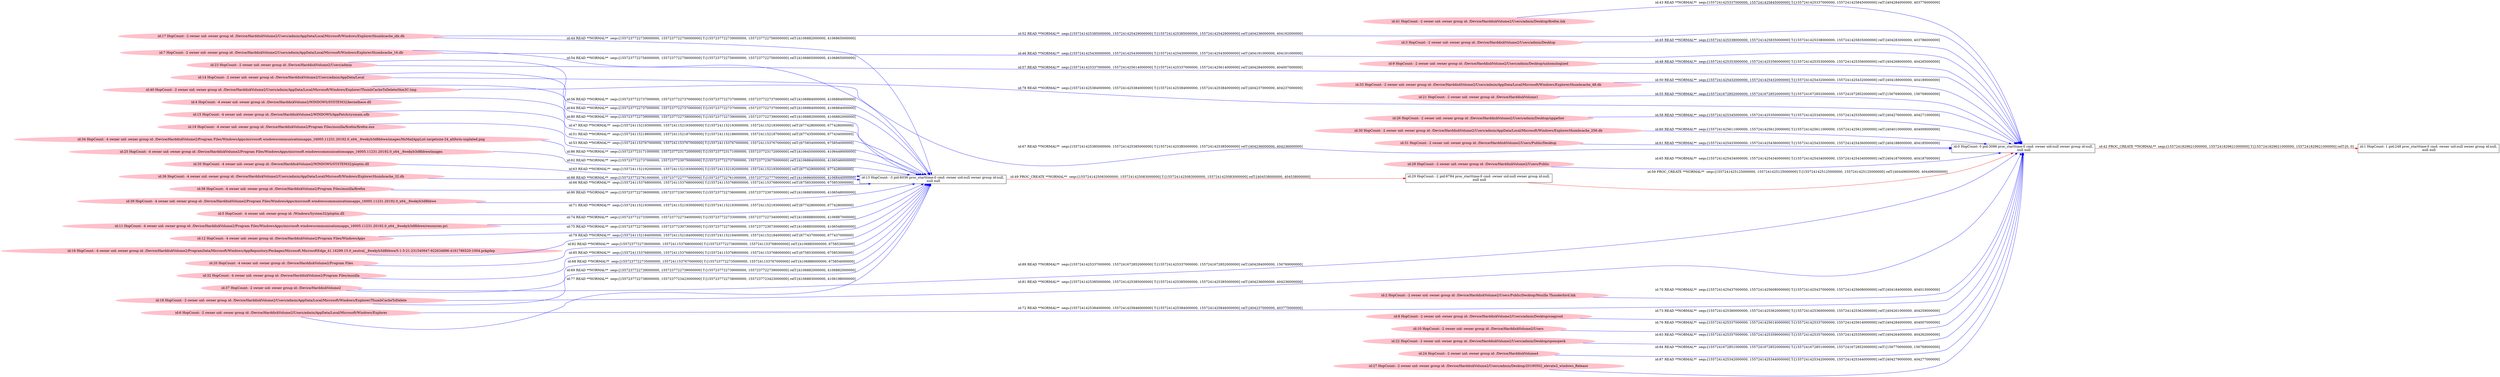 digraph  {
rankdir=LR
"0"[color=black,label="id:0 HopCount: 0 pid:3096 proc_starttime:0 cmd: owner uid:null owner group id:null,\n null null", shape=box,style=solid];
"1"[color=black,label="id:1 HopCount: 1 pid:248 proc_starttime:0 cmd: owner uid:null owner group id:null,\n null null", shape=box,style=solid];
"0" -> "1" [id=42,__obj="PROC_CREATE"color=red,label="id:42 PROC_CREATE **NORMAL**  seqs:[1557241829621000000, 1557241829621000000] T:[1557241829621000000, 1557241829621000000] relT:[0, 0]",style=solid];
"41"[color=pink,label="id:41 HopCount: -2 owner uid: owner group id: /Device/HarddiskVolume2/Users/admin/Desktop/firefox.lnk ", shape=oval,style=filled];
"41" -> "0" [id=43,__obj="READ"color=blue,label="id:43 READ **NORMAL**  seqs:[1557241425337000000, 1557241425845000000] T:[1557241425337000000, 1557241425845000000] relT:[404284000000, 403776000000]",style=solid];
"17"[color=pink,label="id:17 HopCount: -2 owner uid: owner group id: /Device/HarddiskVolume2/Users/admin/AppData/Local/Microsoft/Windows/Explorer/thumbcache_idx.db ", shape=oval,style=filled];
"13"[color=black,label="id:13 HopCount: -3 pid:6036 proc_starttime:0 cmd: owner uid:null owner group id:null,\n null null", shape=box,style=solid];
"17" -> "13" [id=44,__obj="READ"color=blue,label="id:44 READ **NORMAL**  seqs:[1557237722739000000, 1557237722756000000] T:[1557237722739000000, 1557237722756000000] relT:[4106882000000, 4106865000000]",style=solid];
"3"[color=pink,label="id:3 HopCount: -2 owner uid: owner group id: /Device/HarddiskVolume2/Users/admin/Desktop ", shape=oval,style=filled];
"3" -> "0" [id=45,__obj="READ"color=blue,label="id:45 READ **NORMAL**  seqs:[1557241425338000000, 1557241425835000000] T:[1557241425338000000, 1557241425835000000] relT:[404283000000, 403786000000]",style=solid];
"7"[color=pink,label="id:7 HopCount: -2 owner uid: owner group id: /Device/HarddiskVolume2/Users/admin/AppData/Local/Microsoft/Windows/Explorer/thumbcache_16.db ", shape=oval,style=filled];
"7" -> "0" [id=46,__obj="READ"color=blue,label="id:46 READ **NORMAL**  seqs:[1557241425430000000, 1557241425430000000] T:[1557241425430000000, 1557241425430000000] relT:[404191000000, 404191000000]",style=solid];
"4"[color=pink,label="id:4 HopCount: -4 owner uid: owner group id: /Device/HarddiskVolume2/WINDOWS/SYSTEM32/kernelbase.dll ", shape=oval,style=filled];
"4" -> "13" [id=47,__obj="READ"color=blue,label="id:47 READ **NORMAL**  seqs:[1557241152193000000, 1557241152193000000] T:[1557241152193000000, 1557241152193000000] relT:[677428000000, 677428000000]",style=solid];
"9"[color=pink,label="id:9 HopCount: -2 owner uid: owner group id: /Device/HarddiskVolume2/Users/admin/Desktop/unhomologized ", shape=oval,style=filled];
"9" -> "0" [id=48,__obj="READ"color=blue,label="id:48 READ **NORMAL**  seqs:[1557241425353000000, 1557241425356000000] T:[1557241425353000000, 1557241425356000000] relT:[404268000000, 404265000000]",style=solid];
"29"[color=black,label="id:29 HopCount: -2 pid:6784 proc_starttime:0 cmd: owner uid:null owner group id:null,\n null null", shape=box,style=solid];
"13" -> "29" [id=49,__obj="PROC_CREATE"color=red,label="id:49 PROC_CREATE **NORMAL**  seqs:[1557241425083000000, 1557241425083000000] T:[1557241425083000000, 1557241425083000000] relT:[404538000000, 404538000000]",style=solid];
"33"[color=pink,label="id:33 HopCount: -2 owner uid: owner group id: /Device/HarddiskVolume2/Users/admin/AppData/Local/Microsoft/Windows/Explorer/thumbcache_48.db ", shape=oval,style=filled];
"33" -> "0" [id=50,__obj="READ"color=blue,label="id:50 READ **NORMAL**  seqs:[1557241425432000000, 1557241425432000000] T:[1557241425432000000, 1557241425432000000] relT:[404189000000, 404189000000]",style=solid];
"15"[color=pink,label="id:15 HopCount: -4 owner uid: owner group id: /Device/HarddiskVolume2/WINDOWS/AppPatch/sysmain.sdb ", shape=oval,style=filled];
"15" -> "13" [id=51,__obj="READ"color=blue,label="id:51 READ **NORMAL**  seqs:[1557241152186000000, 1557241152187000000] T:[1557241152186000000, 1557241152187000000] relT:[677435000000, 677434000000]",style=solid];
"17" -> "0" [id=52,__obj="READ"color=blue,label="id:52 READ **NORMAL**  seqs:[1557241425385000000, 1557241425429000000] T:[1557241425385000000, 1557241425429000000] relT:[404236000000, 404192000000]",style=solid];
"19"[color=pink,label="id:19 HopCount: -4 owner uid: owner group id: /Device/HarddiskVolume2/Program Files/mozilla/firefox/firefox.exe ", shape=oval,style=filled];
"19" -> "13" [id=53,__obj="READ"color=blue,label="id:53 READ **NORMAL**  seqs:[1557241153767000000, 1557241153767000000] T:[1557241153767000000, 1557241153767000000] relT:[675854000000, 675854000000]",style=solid];
"7" -> "13" [id=54,__obj="READ"color=blue,label="id:54 READ **NORMAL**  seqs:[1557237722756000000, 1557237722756000000] T:[1557237722756000000, 1557237722756000000] relT:[4106865000000, 4106865000000]",style=solid];
"21"[color=pink,label="id:21 HopCount: -2 owner uid: owner group id: /Device/HarddiskVolume1 ", shape=oval,style=filled];
"21" -> "0" [id=55,__obj="READ"color=blue,label="id:55 READ **NORMAL**  seqs:[1557241672852000000, 1557241672852000000] T:[1557241672852000000, 1557241672852000000] relT:[156769000000, 156769000000]",style=solid];
"23"[color=pink,label="id:23 HopCount: -2 owner uid: owner group id: /Device/HarddiskVolume2/Users/admin ", shape=oval,style=filled];
"23" -> "13" [id=56,__obj="READ"color=blue,label="id:56 READ **NORMAL**  seqs:[1557237722737000000, 1557237722737000000] T:[1557237722737000000, 1557237722737000000] relT:[4106884000000, 4106884000000]",style=solid];
"23" -> "0" [id=57,__obj="READ"color=blue,label="id:57 READ **NORMAL**  seqs:[1557241425337000000, 1557241425614000000] T:[1557241425337000000, 1557241425614000000] relT:[404284000000, 404007000000]",style=solid];
"26"[color=pink,label="id:26 HopCount: -2 owner uid: owner group id: /Device/HarddiskVolume2/Users/admin/Desktop/upgather ", shape=oval,style=filled];
"26" -> "0" [id=58,__obj="READ"color=blue,label="id:58 READ **NORMAL**  seqs:[1557241425345000000, 1557241425350000000] T:[1557241425345000000, 1557241425350000000] relT:[404276000000, 404271000000]",style=solid];
"29" -> "0" [id=59,__obj="PROC_CREATE"color=red,label="id:59 PROC_CREATE **NORMAL**  seqs:[1557241425125000000, 1557241425125000000] T:[1557241425125000000, 1557241425125000000] relT:[404496000000, 404496000000]",style=solid];
"30"[color=pink,label="id:30 HopCount: -2 owner uid: owner group id: /Device/HarddiskVolume2/Users/admin/AppData/Local/Microsoft/Windows/Explorer/thumbcache_256.db ", shape=oval,style=filled];
"30" -> "0" [id=60,__obj="READ"color=blue,label="id:60 READ **NORMAL**  seqs:[1557241425611000000, 1557241425612000000] T:[1557241425611000000, 1557241425612000000] relT:[404010000000, 404009000000]",style=solid];
"31"[color=pink,label="id:31 HopCount: -2 owner uid: owner group id: /Device/HarddiskVolume2/Users/Public/Desktop ", shape=oval,style=filled];
"31" -> "0" [id=61,__obj="READ"color=blue,label="id:61 READ **NORMAL**  seqs:[1557241425433000000, 1557241425436000000] T:[1557241425433000000, 1557241425436000000] relT:[404188000000, 404185000000]",style=solid];
"25"[color=pink,label="id:25 HopCount: -4 owner uid: owner group id: /Device/HarddiskVolume2/Program Files/WindowsApps/microsoft.windowscommunicationsapps_16005.11231.20192.0_x64__8wekyb3d8bbwe/images ", shape=oval,style=filled];
"25" -> "13" [id=62,__obj="READ"color=blue,label="id:62 READ **NORMAL**  seqs:[1557237722737000000, 1557237723075000000] T:[1557237722737000000, 1557237723075000000] relT:[4106884000000, 4106546000000]",style=solid];
"35"[color=pink,label="id:35 HopCount: -4 owner uid: owner group id: /Device/HarddiskVolume2/WINDOWS/SYSTEM32/ploptin.dll ", shape=oval,style=filled];
"35" -> "13" [id=63,__obj="READ"color=blue,label="id:63 READ **NORMAL**  seqs:[1557241152192000000, 1557241152193000000] T:[1557241152192000000, 1557241152193000000] relT:[677429000000, 677428000000]",style=solid];
"14"[color=pink,label="id:14 HopCount: -2 owner uid: owner group id: /Device/HarddiskVolume2/Users/admin/AppData/Local ", shape=oval,style=filled];
"14" -> "13" [id=64,__obj="READ"color=blue,label="id:64 READ **NORMAL**  seqs:[1557237722737000000, 1557237722737000000] T:[1557237722737000000, 1557237722737000000] relT:[4106884000000, 4106884000000]",style=solid];
"28"[color=pink,label="id:28 HopCount: -2 owner uid: owner group id: /Device/HarddiskVolume2/Users/Public ", shape=oval,style=filled];
"28" -> "0" [id=65,__obj="READ"color=blue,label="id:65 READ **NORMAL**  seqs:[1557241425434000000, 1557241425434000000] T:[1557241425434000000, 1557241425434000000] relT:[404187000000, 404187000000]",style=solid];
"38"[color=pink,label="id:38 HopCount: -4 owner uid: owner group id: /Device/HarddiskVolume2/Program Files/mozilla/firefox ", shape=oval,style=filled];
"38" -> "13" [id=66,__obj="READ"color=blue,label="id:66 READ **NORMAL**  seqs:[1557241153768000000, 1557241153768000000] T:[1557241153768000000, 1557241153768000000] relT:[675853000000, 675853000000]",style=solid];
"40"[color=pink,label="id:40 HopCount: -2 owner uid: owner group id: /Device/HarddiskVolume2/Users/admin/AppData/Local/Microsoft/Windows/Explorer/ThumbCacheToDelete/thm3C.tmp ", shape=oval,style=filled];
"40" -> "0" [id=67,__obj="READ"color=blue,label="id:67 READ **NORMAL**  seqs:[1557241425385000000, 1557241425385000000] T:[1557241425385000000, 1557241425385000000] relT:[404236000000, 404236000000]",style=solid];
"37"[color=pink,label="id:37 HopCount: -2 owner uid: owner group id: /Device/HarddiskVolume2 ", shape=oval,style=filled];
"37" -> "13" [id=68,__obj="READ"color=blue,label="id:68 READ **NORMAL**  seqs:[1557237722735000000, 1557241153767000000] T:[1557237722735000000, 1557241153767000000] relT:[4106886000000, 675854000000]",style=solid];
"18"[color=pink,label="id:18 HopCount: -2 owner uid: owner group id: /Device/HarddiskVolume2/Users/admin/AppData/Local/Microsoft/Windows/Explorer/ThumbCacheToDelete ", shape=oval,style=filled];
"18" -> "13" [id=69,__obj="READ"color=blue,label="id:69 READ **NORMAL**  seqs:[1557237722739000000, 1557237722739000000] T:[1557237722739000000, 1557237722739000000] relT:[4106882000000, 4106882000000]",style=solid];
"2"[color=pink,label="id:2 HopCount: -2 owner uid: owner group id: /Device/HarddiskVolume2/Users/Public/Desktop/Mozilla Thunderbird.lnk ", shape=oval,style=filled];
"2" -> "0" [id=70,__obj="READ"color=blue,label="id:70 READ **NORMAL**  seqs:[1557241425437000000, 1557241425608000000] T:[1557241425437000000, 1557241425608000000] relT:[404184000000, 404013000000]",style=solid];
"5"[color=pink,label="id:5 HopCount: -4 owner uid: owner group id: /Windows/System32/ploptin.dll ", shape=oval,style=filled];
"5" -> "13" [id=71,__obj="READ"color=blue,label="id:71 READ **NORMAL**  seqs:[1557241152193000000, 1557241152193000000] T:[1557241152193000000, 1557241152193000000] relT:[677428000000, 677428000000]",style=solid];
"6"[color=pink,label="id:6 HopCount: -2 owner uid: owner group id: /Device/HarddiskVolume2/Users/admin/AppData/Local/Microsoft/Windows/Explorer ", shape=oval,style=filled];
"6" -> "0" [id=72,__obj="READ"color=blue,label="id:72 READ **NORMAL**  seqs:[1557241425384000000, 1557241425846000000] T:[1557241425384000000, 1557241425846000000] relT:[404237000000, 403775000000]",style=solid];
"8"[color=pink,label="id:8 HopCount: -2 owner uid: owner group id: /Device/HarddiskVolume2/Users/admin/Desktop/soaproot ", shape=oval,style=filled];
"8" -> "0" [id=73,__obj="READ"color=blue,label="id:73 READ **NORMAL**  seqs:[1557241425360000000, 1557241425362000000] T:[1557241425360000000, 1557241425362000000] relT:[404261000000, 404259000000]",style=solid];
"11"[color=pink,label="id:11 HopCount: -4 owner uid: owner group id: /Device/HarddiskVolume2/Program Files/WindowsApps/microsoft.windowscommunicationsapps_16005.11231.20192.0_x64__8wekyb3d8bbwe/resources.pri ", shape=oval,style=filled];
"11" -> "13" [id=74,__obj="READ"color=blue,label="id:74 READ **NORMAL**  seqs:[1557237722733000000, 1557237722734000000] T:[1557237722733000000, 1557237722734000000] relT:[4106888000000, 4106887000000]",style=solid];
"12"[color=pink,label="id:12 HopCount: -4 owner uid: owner group id: /Device/HarddiskVolume2/Program Files/WindowsApps ", shape=oval,style=filled];
"12" -> "13" [id=75,__obj="READ"color=blue,label="id:75 READ **NORMAL**  seqs:[1557237722736000000, 1557237723073000000] T:[1557237722736000000, 1557237723073000000] relT:[4106885000000, 4106548000000]",style=solid];
"10"[color=pink,label="id:10 HopCount: -2 owner uid: owner group id: /Device/HarddiskVolume2/Users ", shape=oval,style=filled];
"10" -> "0" [id=76,__obj="READ"color=blue,label="id:76 READ **NORMAL**  seqs:[1557241425337000000, 1557241425614000000] T:[1557241425337000000, 1557241425614000000] relT:[404284000000, 404007000000]",style=solid];
"6" -> "13" [id=77,__obj="READ"color=blue,label="id:77 READ **NORMAL**  seqs:[1557237722738000000, 1557237723423000000] T:[1557237722738000000, 1557237723423000000] relT:[4106883000000, 4106198000000]",style=solid];
"14" -> "0" [id=78,__obj="READ"color=blue,label="id:78 READ **NORMAL**  seqs:[1557241425384000000, 1557241425384000000] T:[1557241425384000000, 1557241425384000000] relT:[404237000000, 404237000000]",style=solid];
"16"[color=pink,label="id:16 HopCount: -4 owner uid: owner group id: /Device/HarddiskVolume2/ProgramData/Microsoft/Windows/AppRepository/Packages/Microsoft.MicrosoftEdge_41.16299.15.0_neutral__8wekyb3d8bbwe/S-1-5-21-231540947-922634896-4161786520-1004.pckgdep ", shape=oval,style=filled];
"16" -> "13" [id=79,__obj="READ"color=blue,label="id:79 READ **NORMAL**  seqs:[1557241152184000000, 1557241152184000000] T:[1557241152184000000, 1557241152184000000] relT:[677437000000, 677437000000]",style=solid];
"40" -> "13" [id=80,__obj="READ"color=blue,label="id:80 READ **NORMAL**  seqs:[1557237722739000000, 1557237722739000000] T:[1557237722739000000, 1557237722739000000] relT:[4106882000000, 4106882000000]",style=solid];
"18" -> "0" [id=81,__obj="READ"color=blue,label="id:81 READ **NORMAL**  seqs:[1557241425385000000, 1557241425385000000] T:[1557241425385000000, 1557241425385000000] relT:[404236000000, 404236000000]",style=solid];
"20"[color=pink,label="id:20 HopCount: -4 owner uid: owner group id: /Device/HarddiskVolume2/Program Files ", shape=oval,style=filled];
"20" -> "13" [id=82,__obj="READ"color=blue,label="id:82 READ **NORMAL**  seqs:[1557237722736000000, 1557241153768000000] T:[1557237722736000000, 1557241153768000000] relT:[4106885000000, 675853000000]",style=solid];
"22"[color=pink,label="id:22 HopCount: -2 owner uid: owner group id: /Device/HarddiskVolume2/Users/admin/Desktop/sponspeck ", shape=oval,style=filled];
"22" -> "0" [id=83,__obj="READ"color=blue,label="id:83 READ **NORMAL**  seqs:[1557241425357000000, 1557241425359000000] T:[1557241425357000000, 1557241425359000000] relT:[404264000000, 404262000000]",style=solid];
"24"[color=pink,label="id:24 HopCount: -2 owner uid: owner group id: /Device/HarddiskVolume4 ", shape=oval,style=filled];
"24" -> "0" [id=84,__obj="READ"color=blue,label="id:84 READ **NORMAL**  seqs:[1557241672851000000, 1557241672852000000] T:[1557241672851000000, 1557241672852000000] relT:[156770000000, 156769000000]",style=solid];
"32"[color=pink,label="id:32 HopCount: -4 owner uid: owner group id: /Device/HarddiskVolume2/Program Files/mozilla ", shape=oval,style=filled];
"32" -> "13" [id=85,__obj="READ"color=blue,label="id:85 READ **NORMAL**  seqs:[1557241153768000000, 1557241153768000000] T:[1557241153768000000, 1557241153768000000] relT:[675853000000, 675853000000]",style=solid];
"34"[color=pink,label="id:34 HopCount: -4 owner uid: owner group id: /Device/HarddiskVolume2/Program Files/WindowsApps/microsoft.windowscommunicationsapps_16005.11231.20192.0_x64__8wekyb3d8bbwe/images/HxMailAppList.targetsize-24_altform-unplated.png ", shape=oval,style=filled];
"34" -> "13" [id=86,__obj="READ"color=blue,label="id:86 READ **NORMAL**  seqs:[1557237723171000000, 1557237723172000000] T:[1557237723171000000, 1557237723172000000] relT:[4106450000000, 4106449000000]",style=solid];
"27"[color=pink,label="id:27 HopCount: -2 owner uid: owner group id: /Device/HarddiskVolume2/Users/admin/Desktop/20190502_elevate2_windows_Release ", shape=oval,style=filled];
"27" -> "0" [id=87,__obj="READ"color=blue,label="id:87 READ **NORMAL**  seqs:[1557241425342000000, 1557241425344000000] T:[1557241425342000000, 1557241425344000000] relT:[404279000000, 404277000000]",style=solid];
"36"[color=pink,label="id:36 HopCount: -4 owner uid: owner group id: /Device/HarddiskVolume2/Users/admin/AppData/Local/Microsoft/Windows/Explorer/thumbcache_32.db ", shape=oval,style=filled];
"36" -> "13" [id=88,__obj="READ"color=blue,label="id:88 READ **NORMAL**  seqs:[1557237722761000000, 1557237722777000000] T:[1557237722761000000, 1557237722777000000] relT:[4106860000000, 4106844000000]",style=solid];
"37" -> "0" [id=89,__obj="READ"color=blue,label="id:89 READ **NORMAL**  seqs:[1557241425337000000, 1557241672852000000] T:[1557241425337000000, 1557241672852000000] relT:[404284000000, 156769000000]",style=solid];
"39"[color=pink,label="id:39 HopCount: -4 owner uid: owner group id: /Device/HarddiskVolume2/Program Files/WindowsApps/microsoft.windowscommunicationsapps_16005.11231.20192.0_x64__8wekyb3d8bbwe ", shape=oval,style=filled];
"39" -> "13" [id=90,__obj="READ"color=blue,label="id:90 READ **NORMAL**  seqs:[1557237722736000000, 1557237723073000000] T:[1557237722736000000, 1557237723073000000] relT:[4106885000000, 4106548000000]",style=solid];
}